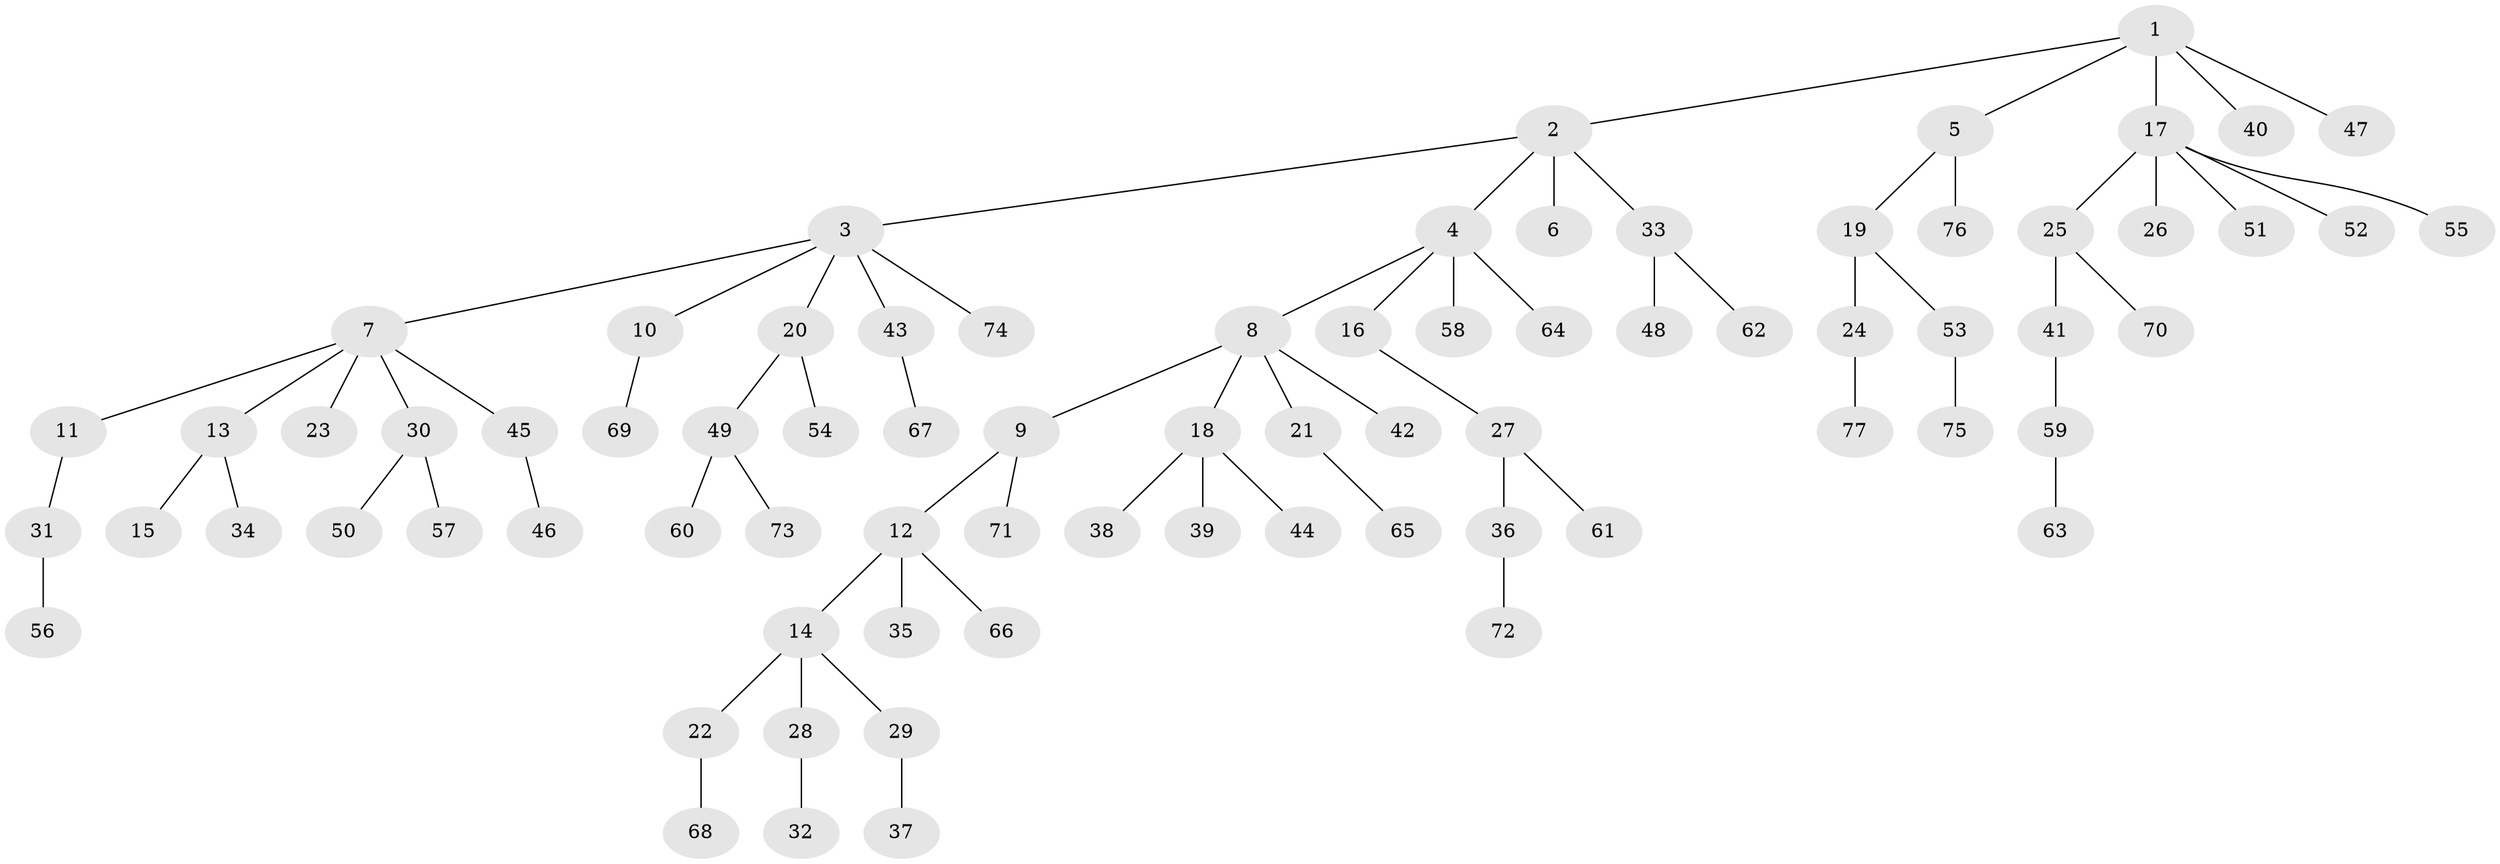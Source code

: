 // coarse degree distribution, {7: 0.06666666666666667, 8: 0.03333333333333333, 1: 0.7, 2: 0.13333333333333333, 4: 0.03333333333333333, 3: 0.03333333333333333}
// Generated by graph-tools (version 1.1) at 2025/19/03/04/25 18:19:08]
// undirected, 77 vertices, 76 edges
graph export_dot {
graph [start="1"]
  node [color=gray90,style=filled];
  1;
  2;
  3;
  4;
  5;
  6;
  7;
  8;
  9;
  10;
  11;
  12;
  13;
  14;
  15;
  16;
  17;
  18;
  19;
  20;
  21;
  22;
  23;
  24;
  25;
  26;
  27;
  28;
  29;
  30;
  31;
  32;
  33;
  34;
  35;
  36;
  37;
  38;
  39;
  40;
  41;
  42;
  43;
  44;
  45;
  46;
  47;
  48;
  49;
  50;
  51;
  52;
  53;
  54;
  55;
  56;
  57;
  58;
  59;
  60;
  61;
  62;
  63;
  64;
  65;
  66;
  67;
  68;
  69;
  70;
  71;
  72;
  73;
  74;
  75;
  76;
  77;
  1 -- 2;
  1 -- 5;
  1 -- 17;
  1 -- 40;
  1 -- 47;
  2 -- 3;
  2 -- 4;
  2 -- 6;
  2 -- 33;
  3 -- 7;
  3 -- 10;
  3 -- 20;
  3 -- 43;
  3 -- 74;
  4 -- 8;
  4 -- 16;
  4 -- 58;
  4 -- 64;
  5 -- 19;
  5 -- 76;
  7 -- 11;
  7 -- 13;
  7 -- 23;
  7 -- 30;
  7 -- 45;
  8 -- 9;
  8 -- 18;
  8 -- 21;
  8 -- 42;
  9 -- 12;
  9 -- 71;
  10 -- 69;
  11 -- 31;
  12 -- 14;
  12 -- 35;
  12 -- 66;
  13 -- 15;
  13 -- 34;
  14 -- 22;
  14 -- 28;
  14 -- 29;
  16 -- 27;
  17 -- 25;
  17 -- 26;
  17 -- 51;
  17 -- 52;
  17 -- 55;
  18 -- 38;
  18 -- 39;
  18 -- 44;
  19 -- 24;
  19 -- 53;
  20 -- 49;
  20 -- 54;
  21 -- 65;
  22 -- 68;
  24 -- 77;
  25 -- 41;
  25 -- 70;
  27 -- 36;
  27 -- 61;
  28 -- 32;
  29 -- 37;
  30 -- 50;
  30 -- 57;
  31 -- 56;
  33 -- 48;
  33 -- 62;
  36 -- 72;
  41 -- 59;
  43 -- 67;
  45 -- 46;
  49 -- 60;
  49 -- 73;
  53 -- 75;
  59 -- 63;
}
